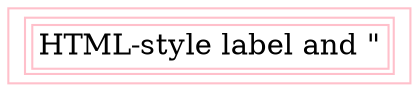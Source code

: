 digraph Perl
{
graph [ rankdir="TB" ]
node [ shape="oval" ]
edge [ color="grey" ]
"node.1" [ color="pink" label=<<table border="1"><tr><td>HTML-style label and "</td></tr></table>> shape="rectangle" ]
}
